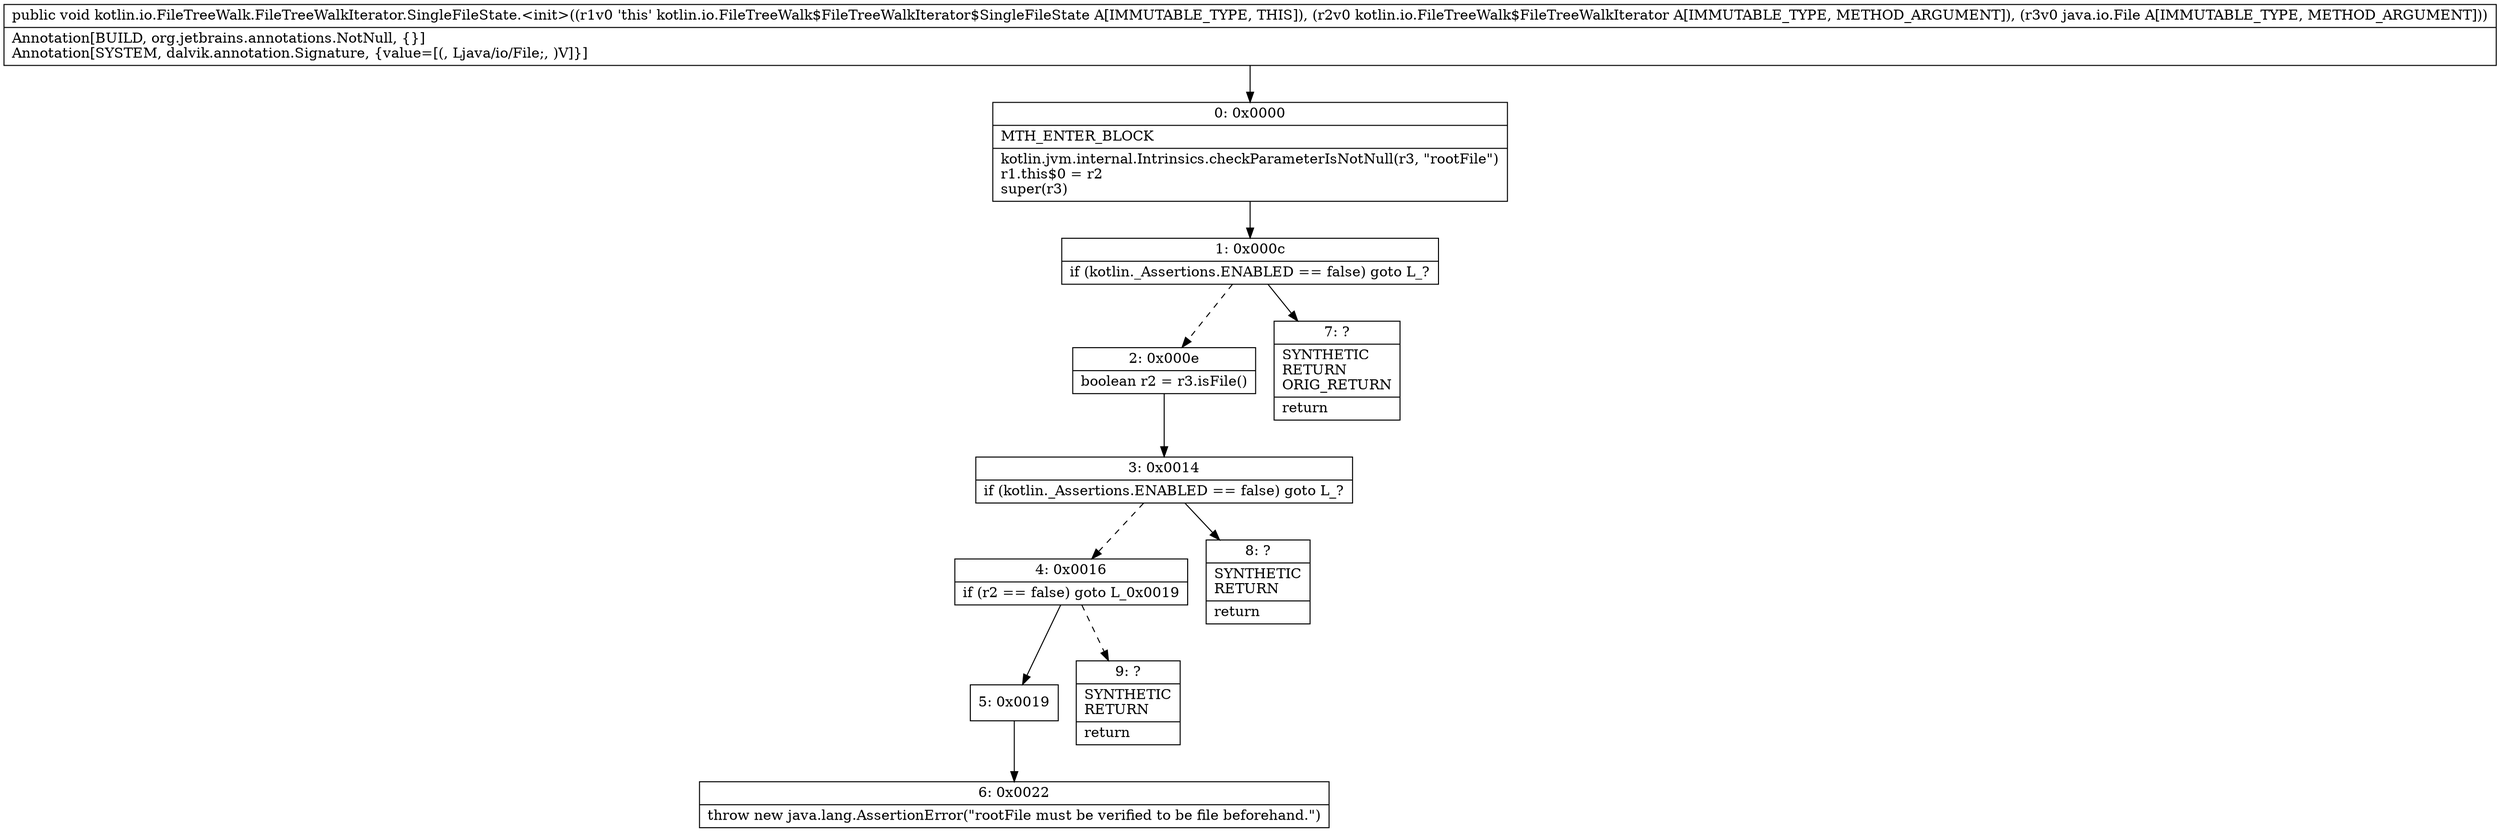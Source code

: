 digraph "CFG forkotlin.io.FileTreeWalk.FileTreeWalkIterator.SingleFileState.\<init\>(Lkotlin\/io\/FileTreeWalk$FileTreeWalkIterator;Ljava\/io\/File;)V" {
Node_0 [shape=record,label="{0\:\ 0x0000|MTH_ENTER_BLOCK\l|kotlin.jvm.internal.Intrinsics.checkParameterIsNotNull(r3, \"rootFile\")\lr1.this$0 = r2\lsuper(r3)\l}"];
Node_1 [shape=record,label="{1\:\ 0x000c|if (kotlin._Assertions.ENABLED == false) goto L_?\l}"];
Node_2 [shape=record,label="{2\:\ 0x000e|boolean r2 = r3.isFile()\l}"];
Node_3 [shape=record,label="{3\:\ 0x0014|if (kotlin._Assertions.ENABLED == false) goto L_?\l}"];
Node_4 [shape=record,label="{4\:\ 0x0016|if (r2 == false) goto L_0x0019\l}"];
Node_5 [shape=record,label="{5\:\ 0x0019}"];
Node_6 [shape=record,label="{6\:\ 0x0022|throw new java.lang.AssertionError(\"rootFile must be verified to be file beforehand.\")\l}"];
Node_7 [shape=record,label="{7\:\ ?|SYNTHETIC\lRETURN\lORIG_RETURN\l|return\l}"];
Node_8 [shape=record,label="{8\:\ ?|SYNTHETIC\lRETURN\l|return\l}"];
Node_9 [shape=record,label="{9\:\ ?|SYNTHETIC\lRETURN\l|return\l}"];
MethodNode[shape=record,label="{public void kotlin.io.FileTreeWalk.FileTreeWalkIterator.SingleFileState.\<init\>((r1v0 'this' kotlin.io.FileTreeWalk$FileTreeWalkIterator$SingleFileState A[IMMUTABLE_TYPE, THIS]), (r2v0 kotlin.io.FileTreeWalk$FileTreeWalkIterator A[IMMUTABLE_TYPE, METHOD_ARGUMENT]), (r3v0 java.io.File A[IMMUTABLE_TYPE, METHOD_ARGUMENT]))  | Annotation[BUILD, org.jetbrains.annotations.NotNull, \{\}]\lAnnotation[SYSTEM, dalvik.annotation.Signature, \{value=[(, Ljava\/io\/File;, )V]\}]\l}"];
MethodNode -> Node_0;
Node_0 -> Node_1;
Node_1 -> Node_2[style=dashed];
Node_1 -> Node_7;
Node_2 -> Node_3;
Node_3 -> Node_4[style=dashed];
Node_3 -> Node_8;
Node_4 -> Node_5;
Node_4 -> Node_9[style=dashed];
Node_5 -> Node_6;
}

